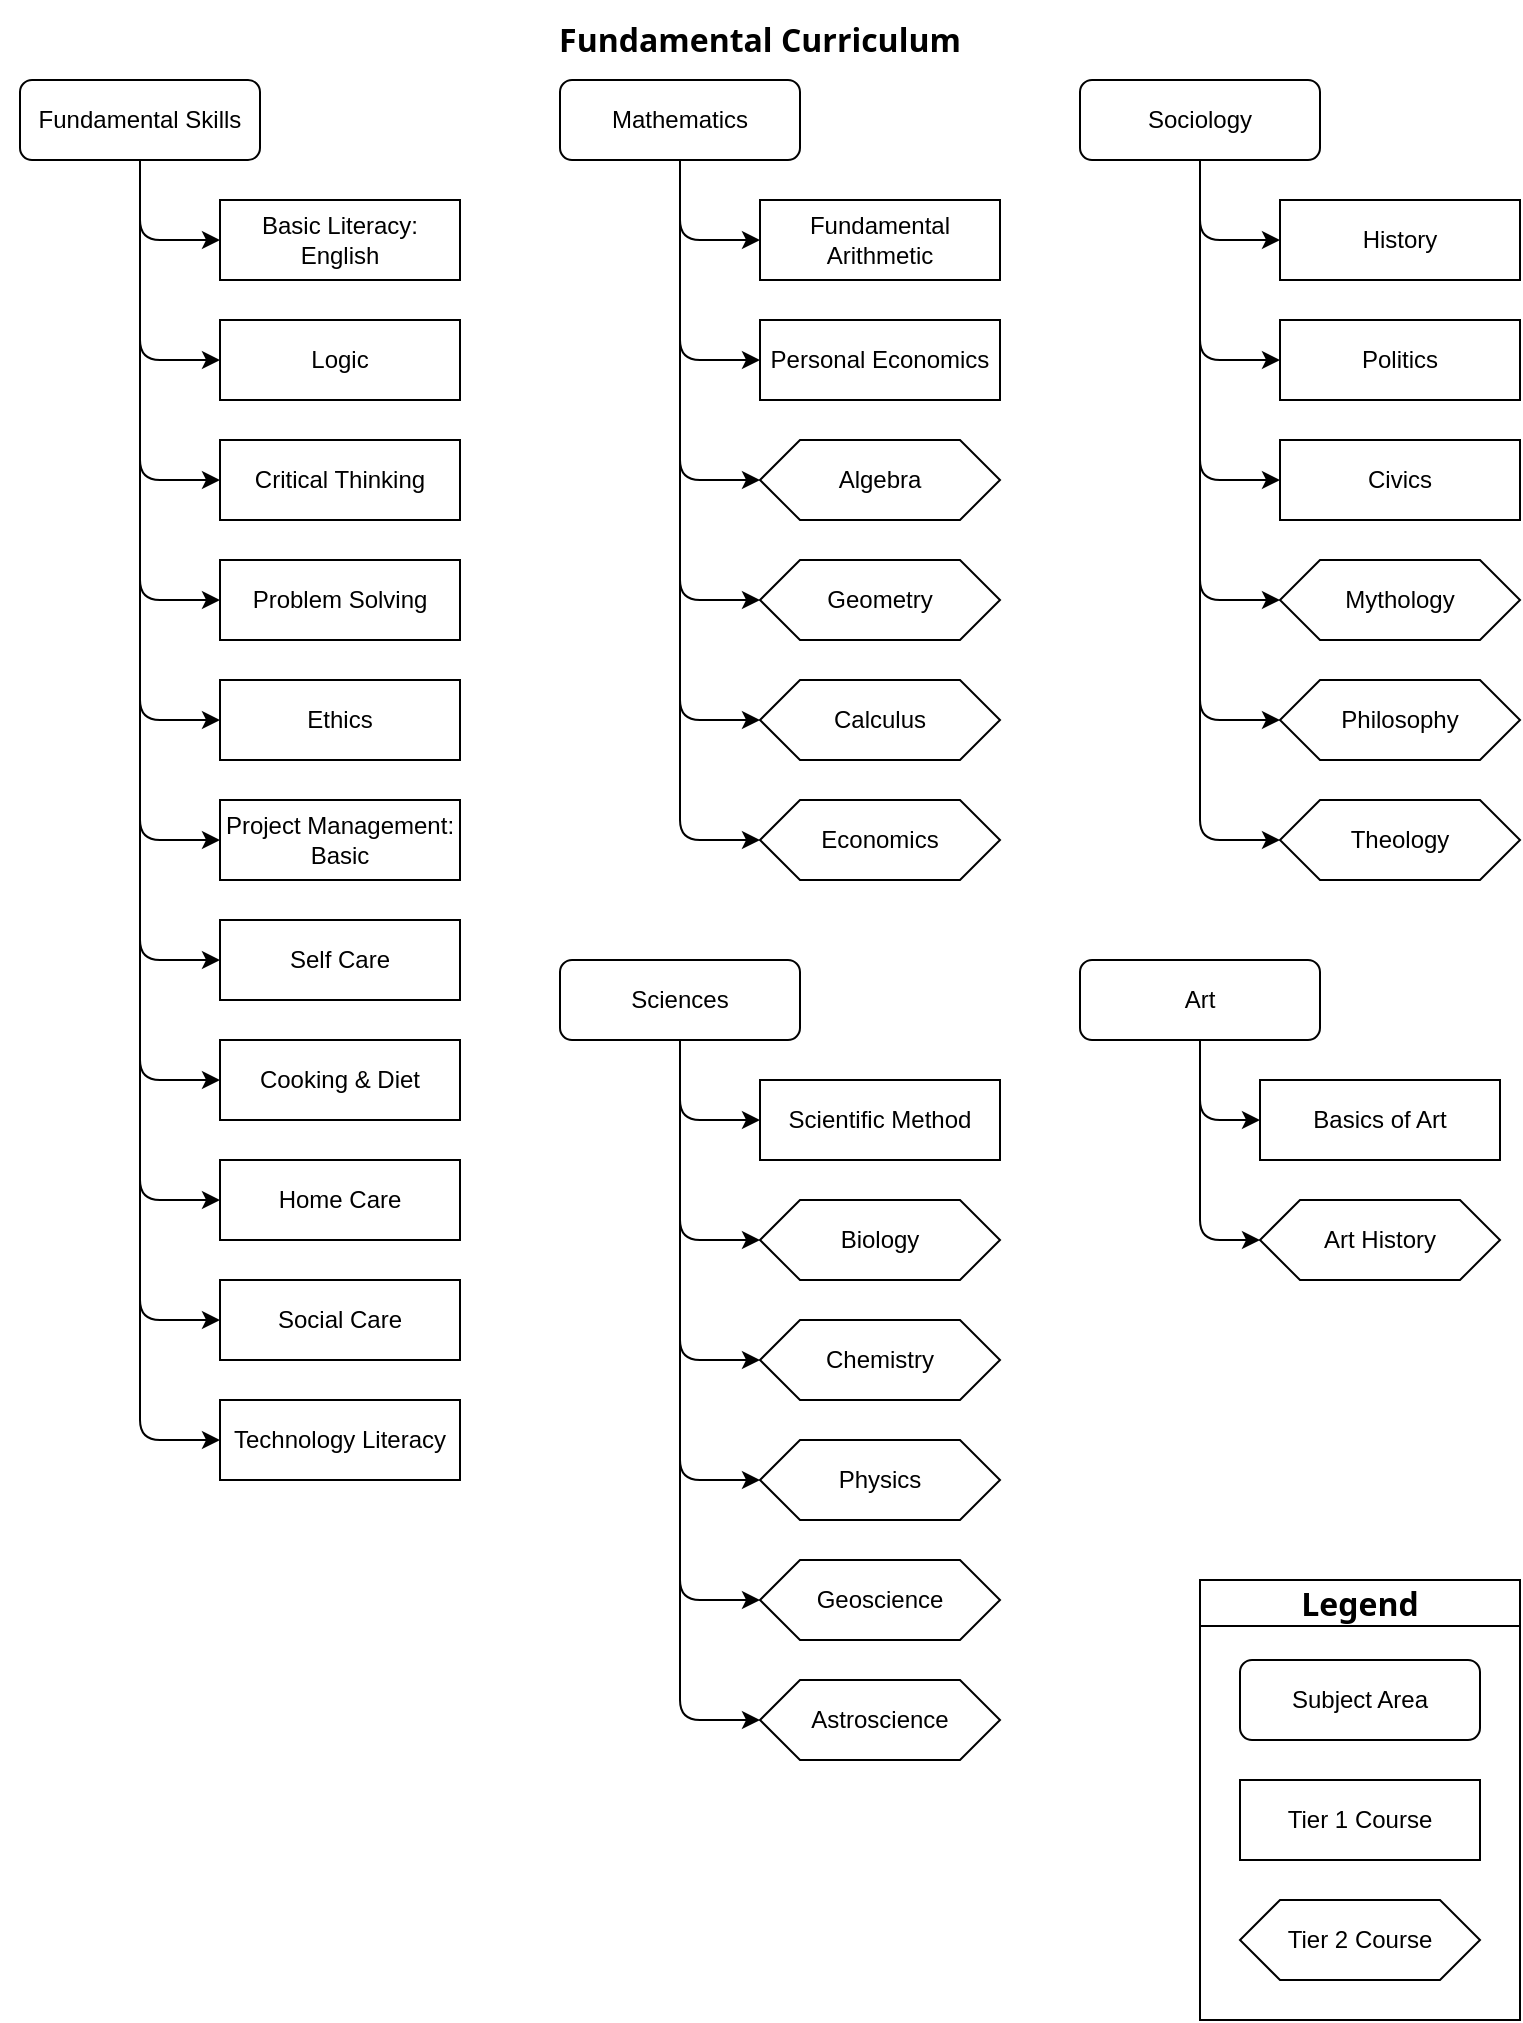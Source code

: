 <mxfile>
	<diagram id="fJ32S4T1vNfHYZQcrQM_" name="Page-1">
		<mxGraphModel dx="1992" dy="1189" grid="1" gridSize="10" guides="1" tooltips="1" connect="1"
			arrows="1" fold="1" page="1" pageScale="1" pageWidth="850" pageHeight="1100" math="0"
			shadow="0">
			<root>
				<mxCell id="0" />
				<mxCell id="1" parent="0" />
				<mxCell id="90"
					style="edgeStyle=orthogonalEdgeStyle;html=1;exitX=0.5;exitY=1;exitDx=0;exitDy=0;entryX=0;entryY=0.5;entryDx=0;entryDy=0;"
					edge="1" parent="1" source="2" target="55">
					<mxGeometry relative="1" as="geometry" />
				</mxCell>
				<mxCell id="91"
					style="edgeStyle=orthogonalEdgeStyle;html=1;exitX=0.5;exitY=1;exitDx=0;exitDy=0;entryX=0;entryY=0.5;entryDx=0;entryDy=0;"
					edge="1" parent="1" source="2" target="65">
					<mxGeometry relative="1" as="geometry" />
				</mxCell>
				<mxCell id="92"
					style="edgeStyle=orthogonalEdgeStyle;html=1;exitX=0.5;exitY=1;exitDx=0;exitDy=0;entryX=0;entryY=0.5;entryDx=0;entryDy=0;"
					edge="1" parent="1" source="2" target="7">
					<mxGeometry relative="1" as="geometry" />
				</mxCell>
				<mxCell id="93"
					style="edgeStyle=orthogonalEdgeStyle;html=1;exitX=0.5;exitY=1;exitDx=0;exitDy=0;entryX=0;entryY=0.5;entryDx=0;entryDy=0;"
					edge="1" parent="1" source="2" target="8">
					<mxGeometry relative="1" as="geometry" />
				</mxCell>
				<mxCell id="94"
					style="edgeStyle=orthogonalEdgeStyle;html=1;exitX=0.5;exitY=1;exitDx=0;exitDy=0;entryX=0;entryY=0.5;entryDx=0;entryDy=0;"
					edge="1" parent="1" source="2" target="9">
					<mxGeometry relative="1" as="geometry" />
				</mxCell>
				<mxCell id="95"
					style="edgeStyle=orthogonalEdgeStyle;html=1;exitX=0.5;exitY=1;exitDx=0;exitDy=0;entryX=0;entryY=0.5;entryDx=0;entryDy=0;"
					edge="1" parent="1" source="2" target="31">
					<mxGeometry relative="1" as="geometry" />
				</mxCell>
				<mxCell id="2" value="Mathematics" style="rounded=1;whiteSpace=wrap;html=1;"
					vertex="1" parent="1">
					<mxGeometry x="320" y="80" width="120" height="40" as="geometry" />
				</mxCell>
				<mxCell id="103"
					style="edgeStyle=orthogonalEdgeStyle;html=1;exitX=0.5;exitY=1;exitDx=0;exitDy=0;entryX=0;entryY=0.5;entryDx=0;entryDy=0;"
					edge="1" parent="1" source="3" target="82">
					<mxGeometry relative="1" as="geometry" />
				</mxCell>
				<mxCell id="111"
					style="edgeStyle=orthogonalEdgeStyle;html=1;exitX=0.5;exitY=1;exitDx=0;exitDy=0;entryX=0;entryY=0.5;entryDx=0;entryDy=0;"
					edge="1" parent="1" source="3" target="104">
					<mxGeometry relative="1" as="geometry" />
				</mxCell>
				<mxCell id="112"
					style="edgeStyle=orthogonalEdgeStyle;html=1;exitX=0.5;exitY=1;exitDx=0;exitDy=0;entryX=0;entryY=0.5;entryDx=0;entryDy=0;"
					edge="1" parent="1" source="3" target="105">
					<mxGeometry relative="1" as="geometry" />
				</mxCell>
				<mxCell id="113"
					style="edgeStyle=orthogonalEdgeStyle;html=1;exitX=0.5;exitY=1;exitDx=0;exitDy=0;entryX=0;entryY=0.5;entryDx=0;entryDy=0;"
					edge="1" parent="1" source="3" target="106">
					<mxGeometry relative="1" as="geometry" />
				</mxCell>
				<mxCell id="114"
					style="edgeStyle=orthogonalEdgeStyle;html=1;exitX=0.5;exitY=1;exitDx=0;exitDy=0;entryX=0;entryY=0.5;entryDx=0;entryDy=0;"
					edge="1" parent="1" source="3" target="107">
					<mxGeometry relative="1" as="geometry" />
				</mxCell>
				<mxCell id="115"
					style="edgeStyle=orthogonalEdgeStyle;html=1;exitX=0.5;exitY=1;exitDx=0;exitDy=0;entryX=0;entryY=0.5;entryDx=0;entryDy=0;"
					edge="1" parent="1" source="3" target="108">
					<mxGeometry relative="1" as="geometry" />
				</mxCell>
				<mxCell id="3" value="Sciences" style="rounded=1;whiteSpace=wrap;html=1;" vertex="1"
					parent="1">
					<mxGeometry x="320" y="520" width="120" height="40" as="geometry" />
				</mxCell>
				<mxCell id="96"
					style="edgeStyle=orthogonalEdgeStyle;html=1;exitX=0.5;exitY=1;exitDx=0;exitDy=0;entryX=0;entryY=0.5;entryDx=0;entryDy=0;"
					edge="1" parent="1" source="4" target="79">
					<mxGeometry relative="1" as="geometry" />
				</mxCell>
				<mxCell id="97"
					style="edgeStyle=orthogonalEdgeStyle;html=1;exitX=0.5;exitY=1;exitDx=0;exitDy=0;entryX=0;entryY=0.5;entryDx=0;entryDy=0;"
					edge="1" parent="1" source="4" target="81">
					<mxGeometry relative="1" as="geometry" />
				</mxCell>
				<mxCell id="99"
					style="edgeStyle=orthogonalEdgeStyle;html=1;exitX=0.5;exitY=1;exitDx=0;exitDy=0;entryX=0;entryY=0.5;entryDx=0;entryDy=0;"
					edge="1" parent="1" source="4" target="98">
					<mxGeometry relative="1" as="geometry" />
				</mxCell>
				<mxCell id="100"
					style="edgeStyle=orthogonalEdgeStyle;html=1;exitX=0.5;exitY=1;exitDx=0;exitDy=0;entryX=0;entryY=0.5;entryDx=0;entryDy=0;"
					edge="1" parent="1" source="4" target="16">
					<mxGeometry relative="1" as="geometry" />
				</mxCell>
				<mxCell id="101"
					style="edgeStyle=orthogonalEdgeStyle;html=1;exitX=0.5;exitY=1;exitDx=0;exitDy=0;entryX=0;entryY=0.5;entryDx=0;entryDy=0;"
					edge="1" parent="1" source="4" target="26">
					<mxGeometry relative="1" as="geometry" />
				</mxCell>
				<mxCell id="102"
					style="edgeStyle=orthogonalEdgeStyle;html=1;exitX=0.5;exitY=1;exitDx=0;exitDy=0;entryX=0;entryY=0.5;entryDx=0;entryDy=0;"
					edge="1" parent="1" source="4" target="15">
					<mxGeometry relative="1" as="geometry" />
				</mxCell>
				<mxCell id="4" value="Sociology" style="rounded=1;whiteSpace=wrap;html=1;"
					vertex="1" parent="1">
					<mxGeometry x="580" y="80" width="120" height="40" as="geometry" />
				</mxCell>
				<mxCell id="122"
					style="edgeStyle=orthogonalEdgeStyle;html=1;exitX=0.5;exitY=1;exitDx=0;exitDy=0;entryX=0;entryY=0.5;entryDx=0;entryDy=0;"
					edge="1" parent="1" source="6" target="120">
					<mxGeometry relative="1" as="geometry" />
				</mxCell>
				<mxCell id="123"
					style="edgeStyle=orthogonalEdgeStyle;html=1;exitX=0.5;exitY=1;exitDx=0;exitDy=0;entryX=0;entryY=0.5;entryDx=0;entryDy=0;"
					edge="1" parent="1" source="6" target="121">
					<mxGeometry relative="1" as="geometry" />
				</mxCell>
				<mxCell id="6" value="Art" style="rounded=1;whiteSpace=wrap;html=1;" vertex="1"
					parent="1">
					<mxGeometry x="580" y="520" width="120" height="40" as="geometry" />
				</mxCell>
				<mxCell id="7" value="Algebra"
					style="shape=hexagon;perimeter=hexagonPerimeter2;whiteSpace=wrap;html=1;fixedSize=1;"
					vertex="1" parent="1">
					<mxGeometry x="420" y="260" width="120" height="40" as="geometry" />
				</mxCell>
				<mxCell id="8" value="Geometry"
					style="shape=hexagon;perimeter=hexagonPerimeter2;whiteSpace=wrap;html=1;fixedSize=1;"
					vertex="1" parent="1">
					<mxGeometry x="420" y="320" width="120" height="40" as="geometry" />
				</mxCell>
				<mxCell id="9" value="Calculus"
					style="shape=hexagon;perimeter=hexagonPerimeter2;whiteSpace=wrap;html=1;fixedSize=1;"
					vertex="1" parent="1">
					<mxGeometry x="420" y="380" width="120" height="40" as="geometry" />
				</mxCell>
				<mxCell id="68"
					style="edgeStyle=orthogonalEdgeStyle;html=1;exitX=0.5;exitY=1;exitDx=0;exitDy=0;entryX=0;entryY=0.5;entryDx=0;entryDy=0;"
					edge="1" parent="1" source="10" target="66">
					<mxGeometry relative="1" as="geometry" />
				</mxCell>
				<mxCell id="69"
					style="edgeStyle=orthogonalEdgeStyle;html=1;exitX=0.5;exitY=1;exitDx=0;exitDy=0;entryX=0;entryY=0.5;entryDx=0;entryDy=0;"
					edge="1" parent="1" source="10" target="56">
					<mxGeometry relative="1" as="geometry" />
				</mxCell>
				<mxCell id="70"
					style="edgeStyle=orthogonalEdgeStyle;html=1;exitX=0.5;exitY=1;exitDx=0;exitDy=0;entryX=0;entryY=0.5;entryDx=0;entryDy=0;"
					edge="1" parent="1" source="10" target="57">
					<mxGeometry relative="1" as="geometry" />
				</mxCell>
				<mxCell id="71"
					style="edgeStyle=orthogonalEdgeStyle;html=1;exitX=0.5;exitY=1;exitDx=0;exitDy=0;entryX=0;entryY=0.5;entryDx=0;entryDy=0;"
					edge="1" parent="1" source="10" target="58">
					<mxGeometry relative="1" as="geometry" />
				</mxCell>
				<mxCell id="72"
					style="edgeStyle=orthogonalEdgeStyle;html=1;exitX=0.5;exitY=1;exitDx=0;exitDy=0;entryX=0;entryY=0.5;entryDx=0;entryDy=0;"
					edge="1" parent="1" source="10" target="59">
					<mxGeometry relative="1" as="geometry" />
				</mxCell>
				<mxCell id="73"
					style="edgeStyle=orthogonalEdgeStyle;html=1;exitX=0.5;exitY=1;exitDx=0;exitDy=0;entryX=0;entryY=0.5;entryDx=0;entryDy=0;"
					edge="1" parent="1" source="10" target="67">
					<mxGeometry relative="1" as="geometry" />
				</mxCell>
				<mxCell id="76"
					style="edgeStyle=orthogonalEdgeStyle;html=1;exitX=0.5;exitY=1;exitDx=0;exitDy=0;entryX=0;entryY=0.5;entryDx=0;entryDy=0;"
					edge="1" parent="1" source="10" target="74">
					<mxGeometry relative="1" as="geometry" />
				</mxCell>
				<mxCell id="77"
					style="edgeStyle=orthogonalEdgeStyle;html=1;exitX=0.5;exitY=1;exitDx=0;exitDy=0;entryX=0;entryY=0.5;entryDx=0;entryDy=0;"
					edge="1" parent="1" source="10" target="75">
					<mxGeometry relative="1" as="geometry" />
				</mxCell>
				<mxCell id="89"
					style="edgeStyle=orthogonalEdgeStyle;html=1;exitX=0.5;exitY=1;exitDx=0;exitDy=0;entryX=0;entryY=0.5;entryDx=0;entryDy=0;"
					edge="1" parent="1" source="10" target="88">
					<mxGeometry relative="1" as="geometry" />
				</mxCell>
				<mxCell id="110"
					style="edgeStyle=orthogonalEdgeStyle;html=1;exitX=0.5;exitY=1;exitDx=0;exitDy=0;entryX=0;entryY=0.5;entryDx=0;entryDy=0;"
					edge="1" parent="1" source="10" target="109">
					<mxGeometry relative="1" as="geometry" />
				</mxCell>
				<mxCell id="117"
					style="edgeStyle=orthogonalEdgeStyle;html=1;exitX=0.5;exitY=1;exitDx=0;exitDy=0;entryX=0;entryY=0.5;entryDx=0;entryDy=0;"
					edge="1" parent="1" source="10" target="116">
					<mxGeometry relative="1" as="geometry" />
				</mxCell>
				<mxCell id="10" value="Fundamental Skills" style="rounded=1;whiteSpace=wrap;html=1;"
					vertex="1" parent="1">
					<mxGeometry x="50" y="80" width="120" height="40" as="geometry" />
				</mxCell>
				<mxCell id="15" value="Theology"
					style="shape=hexagon;perimeter=hexagonPerimeter2;whiteSpace=wrap;html=1;fixedSize=1;"
					vertex="1" parent="1">
					<mxGeometry x="680" y="440" width="120" height="40" as="geometry" />
				</mxCell>
				<mxCell id="16" value="Mythology"
					style="shape=hexagon;perimeter=hexagonPerimeter2;whiteSpace=wrap;html=1;fixedSize=1;"
					vertex="1" parent="1">
					<mxGeometry x="680" y="320" width="120" height="40" as="geometry" />
				</mxCell>
				<mxCell id="26" value="Philosophy"
					style="shape=hexagon;perimeter=hexagonPerimeter2;whiteSpace=wrap;html=1;fixedSize=1;"
					vertex="1" parent="1">
					<mxGeometry x="680" y="380" width="120" height="40" as="geometry" />
				</mxCell>
				<mxCell id="31" value="Economics"
					style="shape=hexagon;perimeter=hexagonPerimeter2;whiteSpace=wrap;html=1;fixedSize=1;"
					vertex="1" parent="1">
					<mxGeometry x="420" y="440" width="120" height="40" as="geometry" />
				</mxCell>
				<mxCell id="44"
					style="edgeStyle=orthogonalEdgeStyle;html=1;exitX=0.5;exitY=1;exitDx=0;exitDy=0;entryX=0;entryY=0.5;entryDx=0;entryDy=0;"
					edge="1" parent="1" target="34">
					<mxGeometry relative="1" as="geometry">
						<mxPoint x="900" y="260" as="sourcePoint" />
					</mxGeometry>
				</mxCell>
				<mxCell id="45"
					style="edgeStyle=orthogonalEdgeStyle;html=1;exitX=0.5;exitY=1;exitDx=0;exitDy=0;entryX=0;entryY=0.5;entryDx=0;entryDy=0;"
					edge="1" parent="1" target="38">
					<mxGeometry relative="1" as="geometry">
						<mxPoint x="900" y="260" as="sourcePoint" />
					</mxGeometry>
				</mxCell>
				<mxCell id="46"
					style="edgeStyle=orthogonalEdgeStyle;html=1;exitX=0.5;exitY=1;exitDx=0;exitDy=0;entryX=0;entryY=0.5;entryDx=0;entryDy=0;"
					edge="1" parent="1" target="39">
					<mxGeometry relative="1" as="geometry">
						<mxPoint x="900" y="260" as="sourcePoint" />
					</mxGeometry>
				</mxCell>
				<mxCell id="55" value="Fundamental Arithmetic"
					style="rounded=0;whiteSpace=wrap;html=1;" vertex="1" parent="1">
					<mxGeometry x="420" y="140" width="120" height="40" as="geometry" />
				</mxCell>
				<mxCell id="56" value="Logic" style="rounded=0;whiteSpace=wrap;html=1;" vertex="1"
					parent="1">
					<mxGeometry x="150" y="200" width="120" height="40" as="geometry" />
				</mxCell>
				<mxCell id="57" value="Critical Thinking" style="rounded=0;whiteSpace=wrap;html=1;"
					vertex="1" parent="1">
					<mxGeometry x="150" y="260" width="120" height="40" as="geometry" />
				</mxCell>
				<mxCell id="58" value="Problem Solving" style="rounded=0;whiteSpace=wrap;html=1;"
					vertex="1" parent="1">
					<mxGeometry x="150" y="320" width="120" height="40" as="geometry" />
				</mxCell>
				<mxCell id="59" value="Ethics" style="rounded=0;whiteSpace=wrap;html=1;" vertex="1"
					parent="1">
					<mxGeometry x="150" y="380" width="120" height="40" as="geometry" />
				</mxCell>
				<mxCell id="65" value="Personal Economics" style="rounded=0;whiteSpace=wrap;html=1;"
					vertex="1" parent="1">
					<mxGeometry x="420" y="200" width="120" height="40" as="geometry" />
				</mxCell>
				<mxCell id="66" value="Basic Literacy: English"
					style="rounded=0;whiteSpace=wrap;html=1;" vertex="1" parent="1">
					<mxGeometry x="150" y="140" width="120" height="40" as="geometry" />
				</mxCell>
				<mxCell id="67" value="Project Management: Basic"
					style="rounded=0;whiteSpace=wrap;html=1;" vertex="1" parent="1">
					<mxGeometry x="150" y="440" width="120" height="40" as="geometry" />
				</mxCell>
				<mxCell id="74" value="Self Care" style="rounded=0;whiteSpace=wrap;html=1;"
					vertex="1" parent="1">
					<mxGeometry x="150" y="500" width="120" height="40" as="geometry" />
				</mxCell>
				<mxCell id="75" value="Social Care" style="rounded=0;whiteSpace=wrap;html=1;"
					vertex="1" parent="1">
					<mxGeometry x="150" y="680" width="120" height="40" as="geometry" />
				</mxCell>
				<mxCell id="79" value="History" style="rounded=0;whiteSpace=wrap;html=1;" vertex="1"
					parent="1">
					<mxGeometry x="680" y="140" width="120" height="40" as="geometry" />
				</mxCell>
				<mxCell id="81" value="Politics" style="rounded=0;whiteSpace=wrap;html=1;"
					vertex="1" parent="1">
					<mxGeometry x="680" y="200" width="120" height="40" as="geometry" />
				</mxCell>
				<mxCell id="82" value="Scientific Method" style="rounded=0;whiteSpace=wrap;html=1;"
					vertex="1" parent="1">
					<mxGeometry x="420" y="580" width="120" height="40" as="geometry" />
				</mxCell>
				<mxCell id="88" value="Technology Literacy"
					style="rounded=0;whiteSpace=wrap;html=1;" vertex="1" parent="1">
					<mxGeometry x="150" y="740" width="120" height="40" as="geometry" />
				</mxCell>
				<mxCell id="98" value="Civics" style="rounded=0;whiteSpace=wrap;html=1;" vertex="1"
					parent="1">
					<mxGeometry x="680" y="260" width="120" height="40" as="geometry" />
				</mxCell>
				<mxCell id="104"
					value="Biology&lt;span style=&quot;color: rgba(0, 0, 0, 0); font-family: monospace; font-size: 0px; text-align: start;&quot;&gt;%3CmxGraphModel%3E%3Croot%3E%3CmxCell%20id%3D%220%22%2F%3E%3CmxCell%20id%3D%221%22%20parent%3D%220%22%2F%3E%3CmxCell%20id%3D%222%22%20value%3D%22Mythology%22%20style%3D%22shape%3Dhexagon%3Bperimeter%3DhexagonPerimeter2%3BwhiteSpace%3Dwrap%3Bhtml%3D1%3BfixedSize%3D1%3B%22%20vertex%3D%221%22%20parent%3D%221%22%3E%3CmxGeometry%20x%3D%22460%22%20y%3D%22280%22%20width%3D%22120%22%20height%3D%2240%22%20as%3D%22geometry%22%2F%3E%3C%2FmxCell%3E%3C%2Froot%3E%3C%2FmxGraphModel%3E&lt;/span&gt;"
					style="shape=hexagon;perimeter=hexagonPerimeter2;whiteSpace=wrap;html=1;fixedSize=1;"
					vertex="1" parent="1">
					<mxGeometry x="420" y="640" width="120" height="40" as="geometry" />
				</mxCell>
				<mxCell id="105" value="Chemistry"
					style="shape=hexagon;perimeter=hexagonPerimeter2;whiteSpace=wrap;html=1;fixedSize=1;"
					vertex="1" parent="1">
					<mxGeometry x="420" y="700" width="120" height="40" as="geometry" />
				</mxCell>
				<mxCell id="106" value="Physics"
					style="shape=hexagon;perimeter=hexagonPerimeter2;whiteSpace=wrap;html=1;fixedSize=1;"
					vertex="1" parent="1">
					<mxGeometry x="420" y="760" width="120" height="40" as="geometry" />
				</mxCell>
				<mxCell id="107" value="Geoscience"
					style="shape=hexagon;perimeter=hexagonPerimeter2;whiteSpace=wrap;html=1;fixedSize=1;"
					vertex="1" parent="1">
					<mxGeometry x="420" y="820" width="120" height="40" as="geometry" />
				</mxCell>
				<mxCell id="108" value="Astroscience"
					style="shape=hexagon;perimeter=hexagonPerimeter2;whiteSpace=wrap;html=1;fixedSize=1;"
					vertex="1" parent="1">
					<mxGeometry x="420" y="880" width="120" height="40" as="geometry" />
				</mxCell>
				<mxCell id="109" value="Home Care" style="rounded=0;whiteSpace=wrap;html=1;"
					vertex="1" parent="1">
					<mxGeometry x="150" y="620" width="120" height="40" as="geometry" />
				</mxCell>
				<mxCell id="116" value="Cooking &amp;amp; Diet"
					style="rounded=0;whiteSpace=wrap;html=1;" vertex="1" parent="1">
					<mxGeometry x="150" y="560" width="120" height="40" as="geometry" />
				</mxCell>
				<mxCell id="120" value="Basics of Art" style="rounded=0;whiteSpace=wrap;html=1;"
					vertex="1" parent="1">
					<mxGeometry x="670" y="580" width="120" height="40" as="geometry" />
				</mxCell>
				<mxCell id="121" value="Art History"
					style="shape=hexagon;perimeter=hexagonPerimeter2;whiteSpace=wrap;html=1;fixedSize=1;"
					vertex="1" parent="1">
					<mxGeometry x="670" y="640" width="120" height="40" as="geometry" />
				</mxCell>
				<mxCell id="124" value="Fundamental Curriculum"
					style="text;html=1;strokeColor=none;fillColor=none;align=center;verticalAlign=middle;whiteSpace=wrap;rounded=0;fontFamily=Noto Sans;fontSource=https%3A%2F%2Ffonts.googleapis.com%2Fcss%3Ffamily%3DNoto%2BSans;fontStyle=1;fontSize=16;"
					vertex="1" parent="1">
					<mxGeometry x="40" y="40" width="760" height="40" as="geometry" />
				</mxCell>
				<mxCell id="130" value="Legend"
					style="swimlane;whiteSpace=wrap;html=1;fontFamily=Noto Sans;fontSource=https%3A%2F%2Ffonts.googleapis.com%2Fcss%3Ffamily%3DNoto%2BSans;fontSize=16;"
					vertex="1" parent="1">
					<mxGeometry x="640" y="830" width="160" height="220" as="geometry" />
				</mxCell>
				<mxCell id="129" value="Subject Area" style="rounded=1;whiteSpace=wrap;html=1;"
					vertex="1" parent="130">
					<mxGeometry x="20" y="40" width="120" height="40" as="geometry" />
				</mxCell>
				<mxCell id="127" value="Tier 1 Course" style="rounded=0;whiteSpace=wrap;html=1;"
					vertex="1" parent="130">
					<mxGeometry x="20" y="100" width="120" height="40" as="geometry" />
				</mxCell>
				<mxCell id="128" value="Tier 2 Course"
					style="shape=hexagon;perimeter=hexagonPerimeter2;whiteSpace=wrap;html=1;fixedSize=1;"
					vertex="1" parent="130">
					<mxGeometry x="20" y="160" width="120" height="40" as="geometry" />
				</mxCell>
			</root>
		</mxGraphModel>
	</diagram>
</mxfile>
